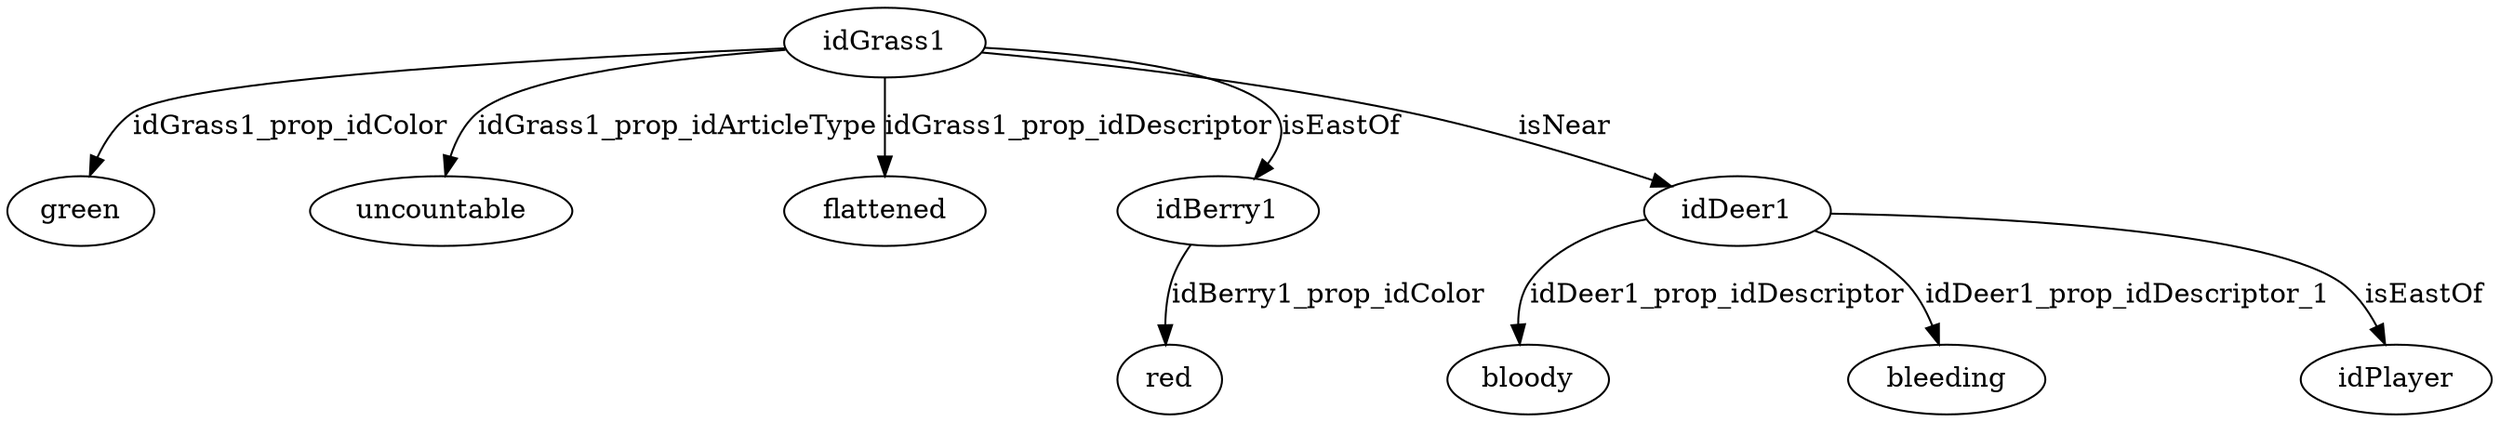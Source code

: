strict digraph  {
idGrass1 [node_type=entity_node, root=root];
green;
uncountable;
flattened;
idBerry1;
red;
idDeer1;
bloody;
bleeding;
idPlayer;
idGrass1 -> green  [edge_type=property, label=idGrass1_prop_idColor];
idGrass1 -> uncountable  [edge_type=property, label=idGrass1_prop_idArticleType];
idGrass1 -> flattened  [edge_type=property, label=idGrass1_prop_idDescriptor];
idGrass1 -> idBerry1  [edge_type=relationship, label=isEastOf];
idGrass1 -> idDeer1  [edge_type=relationship, label=isNear];
idBerry1 -> red  [edge_type=property, label=idBerry1_prop_idColor];
idDeer1 -> bloody  [edge_type=property, label=idDeer1_prop_idDescriptor];
idDeer1 -> bleeding  [edge_type=property, label=idDeer1_prop_idDescriptor_1];
idDeer1 -> idPlayer  [edge_type=relationship, label=isEastOf];
}
